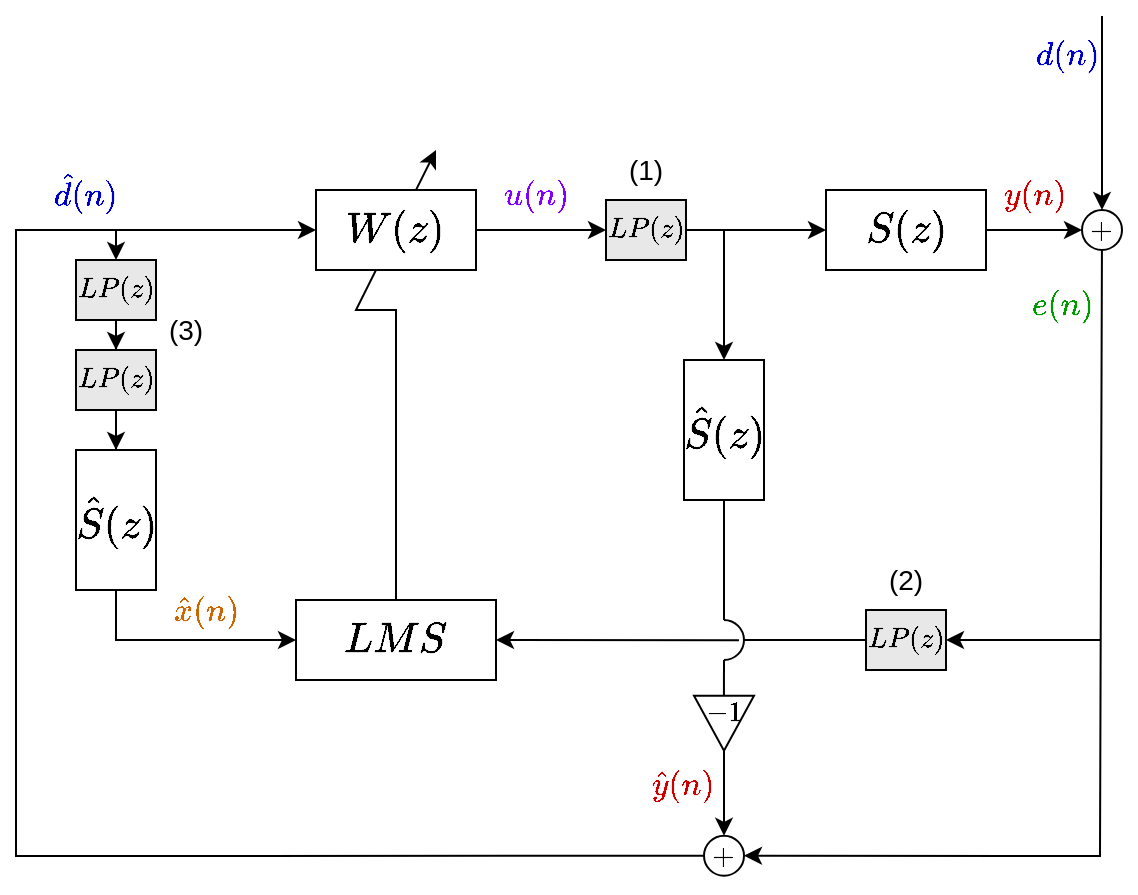 <mxfile version="21.6.8" type="github">
  <diagram name="Sivu-1" id="u8w1255cLJUokRJfRU84">
    <mxGraphModel dx="988" dy="544" grid="1" gridSize="5" guides="1" tooltips="1" connect="1" arrows="1" fold="1" page="1" pageScale="1" pageWidth="827" pageHeight="1169" math="1" shadow="0">
      <root>
        <mxCell id="0" />
        <mxCell id="1" parent="0" />
        <mxCell id="19g5wpBG-z4xOQPj4vC4-21" value="" style="endArrow=none;html=1;rounded=0;exitX=0.498;exitY=0.138;exitDx=0;exitDy=0;exitPerimeter=0;" parent="1" source="19g5wpBG-z4xOQPj4vC4-19" edge="1">
          <mxGeometry width="50" height="50" relative="1" as="geometry">
            <mxPoint x="394" y="455" as="sourcePoint" />
            <mxPoint x="394" y="435" as="targetPoint" />
          </mxGeometry>
        </mxCell>
        <mxCell id="ajAWkNfieeJ6ma5MIzeF-5" value="&lt;font style=&quot;font-size: 18px;&quot;&gt;$$LMS$$&lt;/font&gt;" style="rounded=0;whiteSpace=wrap;html=1;" parent="1" vertex="1">
          <mxGeometry x="180" y="405" width="100" height="40" as="geometry" />
        </mxCell>
        <mxCell id="x2snqzEYvqNM9bi9Wuu4-4" style="edgeStyle=orthogonalEdgeStyle;rounded=0;orthogonalLoop=1;jettySize=auto;html=1;entryX=0;entryY=0.5;entryDx=0;entryDy=0;" edge="1" parent="1" source="ajAWkNfieeJ6ma5MIzeF-12" target="ajAWkNfieeJ6ma5MIzeF-1">
          <mxGeometry relative="1" as="geometry" />
        </mxCell>
        <mxCell id="ajAWkNfieeJ6ma5MIzeF-12" value="&lt;font style=&quot;font-size: 18px;&quot;&gt;$$S(z)$$&lt;/font&gt;" style="rounded=0;whiteSpace=wrap;html=1;" parent="1" vertex="1">
          <mxGeometry x="445" y="200" width="80" height="40" as="geometry" />
        </mxCell>
        <mxCell id="ajAWkNfieeJ6ma5MIzeF-18" value="" style="endArrow=classic;html=1;rounded=0;exitX=0.5;exitY=0;exitDx=0;exitDy=0;" parent="1" source="ajAWkNfieeJ6ma5MIzeF-5" edge="1">
          <mxGeometry width="50" height="50" relative="1" as="geometry">
            <mxPoint x="220" y="300" as="sourcePoint" />
            <mxPoint x="250" y="180" as="targetPoint" />
            <Array as="points">
              <mxPoint x="230" y="260" />
              <mxPoint x="210" y="260" />
            </Array>
          </mxGeometry>
        </mxCell>
        <mxCell id="x2snqzEYvqNM9bi9Wuu4-2" style="edgeStyle=orthogonalEdgeStyle;rounded=0;orthogonalLoop=1;jettySize=auto;html=1;entryX=0;entryY=0.5;entryDx=0;entryDy=0;" edge="1" parent="1" source="ajAWkNfieeJ6ma5MIzeF-3" target="x2snqzEYvqNM9bi9Wuu4-1">
          <mxGeometry relative="1" as="geometry" />
        </mxCell>
        <mxCell id="ajAWkNfieeJ6ma5MIzeF-3" value="&lt;font style=&quot;font-size: 18px;&quot;&gt;$$W(z)$$&lt;/font&gt;" style="rounded=0;whiteSpace=wrap;html=1;" parent="1" vertex="1">
          <mxGeometry x="190" y="200" width="80" height="40" as="geometry" />
        </mxCell>
        <mxCell id="ajAWkNfieeJ6ma5MIzeF-20" value="&lt;font size=&quot;1&quot; color=&quot;#0000cc&quot;&gt;&lt;i style=&quot;font-size: 14px;&quot;&gt;$$d(n)$$&lt;/i&gt;&lt;/font&gt;" style="text;html=1;strokeColor=none;fillColor=none;align=center;verticalAlign=middle;whiteSpace=wrap;rounded=0;" parent="1" vertex="1">
          <mxGeometry x="535.5" y="118" width="60" height="30" as="geometry" />
        </mxCell>
        <mxCell id="ajAWkNfieeJ6ma5MIzeF-21" value="&lt;font size=&quot;1&quot; color=&quot;#cc0000&quot;&gt;&lt;i style=&quot;font-size: 14px;&quot;&gt;$$y(n)$$&lt;/i&gt;&lt;/font&gt;" style="text;html=1;strokeColor=none;fillColor=none;align=center;verticalAlign=middle;whiteSpace=wrap;rounded=0;" parent="1" vertex="1">
          <mxGeometry x="520" y="187.5" width="60" height="30" as="geometry" />
        </mxCell>
        <mxCell id="ajAWkNfieeJ6ma5MIzeF-22" value="&lt;font size=&quot;1&quot; color=&quot;#009900&quot;&gt;&lt;i style=&quot;font-size: 14px;&quot;&gt;$$e(n)$$&lt;/i&gt;&lt;/font&gt;" style="text;html=1;strokeColor=none;fillColor=none;align=center;verticalAlign=middle;whiteSpace=wrap;rounded=0;" parent="1" vertex="1">
          <mxGeometry x="533" y="243" width="60" height="30" as="geometry" />
        </mxCell>
        <mxCell id="ajAWkNfieeJ6ma5MIzeF-23" value="&lt;font size=&quot;1&quot; color=&quot;#7f00ff&quot;&gt;&lt;i style=&quot;font-size: 14px;&quot;&gt;$$u(n)$$&lt;/i&gt;&lt;/font&gt;" style="text;html=1;strokeColor=none;fillColor=none;align=center;verticalAlign=middle;whiteSpace=wrap;rounded=0;" parent="1" vertex="1">
          <mxGeometry x="270" y="190" width="60" height="25" as="geometry" />
        </mxCell>
        <mxCell id="nE_b8hy00meYLLD5_3Uo-14" style="edgeStyle=orthogonalEdgeStyle;rounded=0;orthogonalLoop=1;jettySize=auto;html=1;entryX=0;entryY=0.5;entryDx=0;entryDy=0;" parent="1" source="CBB9v3UhZUv1EWWix4jz-1" target="ajAWkNfieeJ6ma5MIzeF-5" edge="1">
          <mxGeometry relative="1" as="geometry">
            <Array as="points">
              <mxPoint x="90" y="425" />
            </Array>
          </mxGeometry>
        </mxCell>
        <mxCell id="CBB9v3UhZUv1EWWix4jz-1" value="&lt;font style=&quot;font-size: 18px;&quot;&gt;$$\hat {S}(z)$$&lt;/font&gt;" style="rounded=0;whiteSpace=wrap;html=1;" parent="1" vertex="1">
          <mxGeometry x="70" y="330" width="40" height="70" as="geometry" />
        </mxCell>
        <mxCell id="CBB9v3UhZUv1EWWix4jz-2" value="&lt;font size=&quot;1&quot; color=&quot;#cc6600&quot;&gt;&lt;i style=&quot;font-size: 14px;&quot;&gt;$$\hat{x}(n)$$&lt;/i&gt;&lt;/font&gt;" style="text;html=1;strokeColor=none;fillColor=none;align=center;verticalAlign=middle;whiteSpace=wrap;rounded=0;" parent="1" vertex="1">
          <mxGeometry x="105" y="395" width="60" height="30" as="geometry" />
        </mxCell>
        <mxCell id="19g5wpBG-z4xOQPj4vC4-1" value="&lt;font style=&quot;font-size: 18px;&quot;&gt;$$\hat {S}(z)$$&lt;/font&gt;" style="rounded=0;whiteSpace=wrap;html=1;" parent="1" vertex="1">
          <mxGeometry x="374" y="285" width="40" height="70" as="geometry" />
        </mxCell>
        <mxCell id="19g5wpBG-z4xOQPj4vC4-2" value="" style="endArrow=classic;html=1;rounded=0;" parent="1" source="19g5wpBG-z4xOQPj4vC4-3" edge="1">
          <mxGeometry width="50" height="50" relative="1" as="geometry">
            <mxPoint x="394" y="362.88" as="sourcePoint" />
            <mxPoint x="394" y="542.88" as="targetPoint" />
          </mxGeometry>
        </mxCell>
        <mxCell id="19g5wpBG-z4xOQPj4vC4-3" value="$$+$$" style="ellipse;whiteSpace=wrap;html=1;aspect=fixed;" parent="1" vertex="1">
          <mxGeometry x="384" y="522.88" width="20" height="20" as="geometry" />
        </mxCell>
        <mxCell id="19g5wpBG-z4xOQPj4vC4-6" value="" style="endArrow=classic;html=1;rounded=0;entryX=0.5;entryY=0;entryDx=0;entryDy=0;" parent="1" target="19g5wpBG-z4xOQPj4vC4-1" edge="1">
          <mxGeometry width="50" height="50" relative="1" as="geometry">
            <mxPoint x="394" y="220" as="sourcePoint" />
            <mxPoint x="394" y="260" as="targetPoint" />
          </mxGeometry>
        </mxCell>
        <mxCell id="19g5wpBG-z4xOQPj4vC4-7" value="" style="endArrow=classic;html=1;rounded=0;entryX=1;entryY=0.5;entryDx=0;entryDy=0;" parent="1" source="ajAWkNfieeJ6ma5MIzeF-1" target="19g5wpBG-z4xOQPj4vC4-3" edge="1">
          <mxGeometry width="50" height="50" relative="1" as="geometry">
            <mxPoint x="560" y="120" as="sourcePoint" />
            <mxPoint x="610" y="280" as="targetPoint" />
            <Array as="points">
              <mxPoint x="582" y="533" />
            </Array>
          </mxGeometry>
        </mxCell>
        <mxCell id="19g5wpBG-z4xOQPj4vC4-8" value="" style="endArrow=classic;html=1;rounded=0;exitX=0;exitY=0.5;exitDx=0;exitDy=0;entryX=0;entryY=0.5;entryDx=0;entryDy=0;" parent="1" source="19g5wpBG-z4xOQPj4vC4-3" target="ajAWkNfieeJ6ma5MIzeF-3" edge="1">
          <mxGeometry width="50" height="50" relative="1" as="geometry">
            <mxPoint x="160" y="420" as="sourcePoint" />
            <mxPoint x="90" y="220" as="targetPoint" />
            <Array as="points">
              <mxPoint x="40" y="533" />
              <mxPoint x="40" y="220" />
            </Array>
          </mxGeometry>
        </mxCell>
        <mxCell id="19g5wpBG-z4xOQPj4vC4-10" value="" style="verticalLabelPosition=bottom;verticalAlign=top;html=1;shape=mxgraph.basic.arc;startAngle=0.5;endAngle=0;rotation=-180;" parent="1" vertex="1">
          <mxGeometry x="384" y="415" width="20" height="20" as="geometry" />
        </mxCell>
        <mxCell id="19g5wpBG-z4xOQPj4vC4-11" value="" style="endArrow=classic;html=1;rounded=0;entryX=0.5;entryY=0;entryDx=0;entryDy=0;exitX=0.5;exitY=1;exitDx=0;exitDy=0;" parent="1" source="19g5wpBG-z4xOQPj4vC4-19" target="19g5wpBG-z4xOQPj4vC4-3" edge="1">
          <mxGeometry width="50" height="50" relative="1" as="geometry">
            <mxPoint x="394" y="507.88" as="sourcePoint" />
            <mxPoint x="444" y="442.88" as="targetPoint" />
          </mxGeometry>
        </mxCell>
        <mxCell id="19g5wpBG-z4xOQPj4vC4-12" value="" style="endArrow=none;html=1;rounded=0;entryX=0.5;entryY=1;entryDx=0;entryDy=0;" parent="1" source="19g5wpBG-z4xOQPj4vC4-10" target="19g5wpBG-z4xOQPj4vC4-1" edge="1">
          <mxGeometry width="50" height="50" relative="1" as="geometry">
            <mxPoint x="344" y="455" as="sourcePoint" />
            <mxPoint x="394" y="405" as="targetPoint" />
          </mxGeometry>
        </mxCell>
        <mxCell id="19g5wpBG-z4xOQPj4vC4-14" value="" style="endArrow=classic;html=1;rounded=0;exitX=0.126;exitY=0.496;exitDx=0;exitDy=0;exitPerimeter=0;entryX=1;entryY=0.5;entryDx=0;entryDy=0;" parent="1" source="19g5wpBG-z4xOQPj4vC4-10" target="ajAWkNfieeJ6ma5MIzeF-5" edge="1">
          <mxGeometry width="50" height="50" relative="1" as="geometry">
            <mxPoint x="360" y="425" as="sourcePoint" />
            <mxPoint x="290" y="425" as="targetPoint" />
          </mxGeometry>
        </mxCell>
        <mxCell id="19g5wpBG-z4xOQPj4vC4-16" value="" style="triangle;whiteSpace=wrap;html=1;rotation=90;" parent="1" vertex="1">
          <mxGeometry x="380.25" y="451.63" width="27.5" height="30" as="geometry" />
        </mxCell>
        <mxCell id="19g5wpBG-z4xOQPj4vC4-19" value="$$-1$$" style="text;html=1;strokeColor=none;fillColor=none;align=center;verticalAlign=middle;whiteSpace=wrap;rounded=0;" parent="1" vertex="1">
          <mxGeometry x="384" y="451.63" width="20" height="19.62" as="geometry" />
        </mxCell>
        <mxCell id="19g5wpBG-z4xOQPj4vC4-22" value="&lt;div style=&quot;font-size: 15px;&quot;&gt;&lt;font style=&quot;font-size: 14px;&quot; color=&quot;#0000cc&quot;&gt;$$\hat{d}(n)$$&lt;/font&gt;&lt;/div&gt;" style="text;html=1;strokeColor=none;fillColor=none;align=center;verticalAlign=middle;whiteSpace=wrap;rounded=0;" parent="1" vertex="1">
          <mxGeometry x="45" y="185" width="60" height="30" as="geometry" />
        </mxCell>
        <mxCell id="ajAWkNfieeJ6ma5MIzeF-1" value="$$+$$" style="ellipse;whiteSpace=wrap;html=1;aspect=fixed;" parent="1" vertex="1">
          <mxGeometry x="573" y="210" width="20" height="20" as="geometry" />
        </mxCell>
        <mxCell id="19g5wpBG-z4xOQPj4vC4-26" value="" style="endArrow=classic;html=1;rounded=0;entryX=0.5;entryY=0;entryDx=0;entryDy=0;" parent="1" target="ajAWkNfieeJ6ma5MIzeF-1" edge="1">
          <mxGeometry width="50" height="50" relative="1" as="geometry">
            <mxPoint x="583" y="113" as="sourcePoint" />
            <mxPoint x="615.5" y="128" as="targetPoint" />
          </mxGeometry>
        </mxCell>
        <mxCell id="19g5wpBG-z4xOQPj4vC4-27" value="&lt;font size=&quot;1&quot; color=&quot;#cc0000&quot;&gt;&lt;i style=&quot;font-size: 14px;&quot;&gt;$$\hat{y}(n)$$&lt;/i&gt;&lt;/font&gt;" style="text;html=1;strokeColor=none;fillColor=none;align=center;verticalAlign=middle;whiteSpace=wrap;rounded=0;" parent="1" vertex="1">
          <mxGeometry x="344" y="481.63" width="60" height="30" as="geometry" />
        </mxCell>
        <mxCell id="nE_b8hy00meYLLD5_3Uo-11" style="edgeStyle=orthogonalEdgeStyle;rounded=0;orthogonalLoop=1;jettySize=auto;html=1;entryX=0.5;entryY=0;entryDx=0;entryDy=0;" parent="1" source="nE_b8hy00meYLLD5_3Uo-3" target="nE_b8hy00meYLLD5_3Uo-5" edge="1">
          <mxGeometry relative="1" as="geometry" />
        </mxCell>
        <mxCell id="nE_b8hy00meYLLD5_3Uo-3" value="&lt;font style=&quot;font-size: 12px;&quot;&gt;$$LP(z)$$&lt;/font&gt;" style="rounded=0;whiteSpace=wrap;html=1;fillColor=#E8E8E8;" parent="1" vertex="1">
          <mxGeometry x="70" y="235" width="40" height="30" as="geometry" />
        </mxCell>
        <mxCell id="nE_b8hy00meYLLD5_3Uo-12" style="edgeStyle=orthogonalEdgeStyle;rounded=0;orthogonalLoop=1;jettySize=auto;html=1;entryX=0.5;entryY=0;entryDx=0;entryDy=0;" parent="1" source="nE_b8hy00meYLLD5_3Uo-5" target="CBB9v3UhZUv1EWWix4jz-1" edge="1">
          <mxGeometry relative="1" as="geometry" />
        </mxCell>
        <mxCell id="nE_b8hy00meYLLD5_3Uo-5" value="&lt;font style=&quot;font-size: 12px;&quot;&gt;$$LP(z)$$&lt;/font&gt;" style="rounded=0;whiteSpace=wrap;html=1;fillColor=#E8E8E8;" parent="1" vertex="1">
          <mxGeometry x="70" y="280" width="40" height="30" as="geometry" />
        </mxCell>
        <mxCell id="nE_b8hy00meYLLD5_3Uo-7" value="" style="endArrow=none;html=1;rounded=0;exitX=0;exitY=0.5;exitDx=0;exitDy=0;exitPerimeter=0;" parent="1" source="19g5wpBG-z4xOQPj4vC4-10" target="nE_b8hy00meYLLD5_3Uo-1" edge="1">
          <mxGeometry width="50" height="50" relative="1" as="geometry">
            <mxPoint x="370" y="425" as="sourcePoint" />
            <mxPoint x="560" y="425" as="targetPoint" />
          </mxGeometry>
        </mxCell>
        <mxCell id="nE_b8hy00meYLLD5_3Uo-1" value="&lt;font style=&quot;font-size: 12px;&quot;&gt;$$LP(z)$$&lt;/font&gt;" style="rounded=0;whiteSpace=wrap;html=1;fillColor=#E8E8E8;" parent="1" vertex="1">
          <mxGeometry x="465" y="410" width="40" height="30" as="geometry" />
        </mxCell>
        <mxCell id="nE_b8hy00meYLLD5_3Uo-10" value="" style="endArrow=classic;html=1;rounded=0;entryX=0.5;entryY=0;entryDx=0;entryDy=0;" parent="1" target="nE_b8hy00meYLLD5_3Uo-3" edge="1">
          <mxGeometry width="50" height="50" relative="1" as="geometry">
            <mxPoint x="90" y="220" as="sourcePoint" />
            <mxPoint x="140" y="170" as="targetPoint" />
          </mxGeometry>
        </mxCell>
        <mxCell id="nE_b8hy00meYLLD5_3Uo-17" value="" style="endArrow=classic;html=1;rounded=0;entryX=1;entryY=0.5;entryDx=0;entryDy=0;" parent="1" target="nE_b8hy00meYLLD5_3Uo-1" edge="1">
          <mxGeometry width="50" height="50" relative="1" as="geometry">
            <mxPoint x="582.5" y="425" as="sourcePoint" />
            <mxPoint x="637.5" y="375" as="targetPoint" />
          </mxGeometry>
        </mxCell>
        <mxCell id="nE_b8hy00meYLLD5_3Uo-18" value="&lt;font style=&quot;font-size: 14px;&quot;&gt;(1)&lt;/font&gt;" style="text;html=1;strokeColor=none;fillColor=none;align=center;verticalAlign=middle;whiteSpace=wrap;rounded=0;" parent="1" vertex="1">
          <mxGeometry x="345" y="180" width="20" height="20" as="geometry" />
        </mxCell>
        <mxCell id="nE_b8hy00meYLLD5_3Uo-19" value="&lt;font style=&quot;font-size: 14px;&quot;&gt;(2)&lt;/font&gt;" style="text;html=1;strokeColor=none;fillColor=none;align=center;verticalAlign=middle;whiteSpace=wrap;rounded=0;" parent="1" vertex="1">
          <mxGeometry x="475" y="385" width="20" height="20" as="geometry" />
        </mxCell>
        <mxCell id="nE_b8hy00meYLLD5_3Uo-20" value="&lt;font style=&quot;font-size: 14px;&quot;&gt;(3)&lt;/font&gt;" style="text;html=1;strokeColor=none;fillColor=none;align=center;verticalAlign=middle;whiteSpace=wrap;rounded=0;" parent="1" vertex="1">
          <mxGeometry x="95" y="255" width="60" height="30" as="geometry" />
        </mxCell>
        <mxCell id="x2snqzEYvqNM9bi9Wuu4-3" style="edgeStyle=orthogonalEdgeStyle;rounded=0;orthogonalLoop=1;jettySize=auto;html=1;entryX=0;entryY=0.5;entryDx=0;entryDy=0;" edge="1" parent="1" source="x2snqzEYvqNM9bi9Wuu4-1" target="ajAWkNfieeJ6ma5MIzeF-12">
          <mxGeometry relative="1" as="geometry" />
        </mxCell>
        <mxCell id="x2snqzEYvqNM9bi9Wuu4-1" value="&lt;font style=&quot;font-size: 12px;&quot;&gt;$$LP(z)$$&lt;/font&gt;" style="rounded=0;whiteSpace=wrap;html=1;fillColor=#E8E8E8;" vertex="1" parent="1">
          <mxGeometry x="335" y="205" width="40" height="30" as="geometry" />
        </mxCell>
      </root>
    </mxGraphModel>
  </diagram>
</mxfile>
